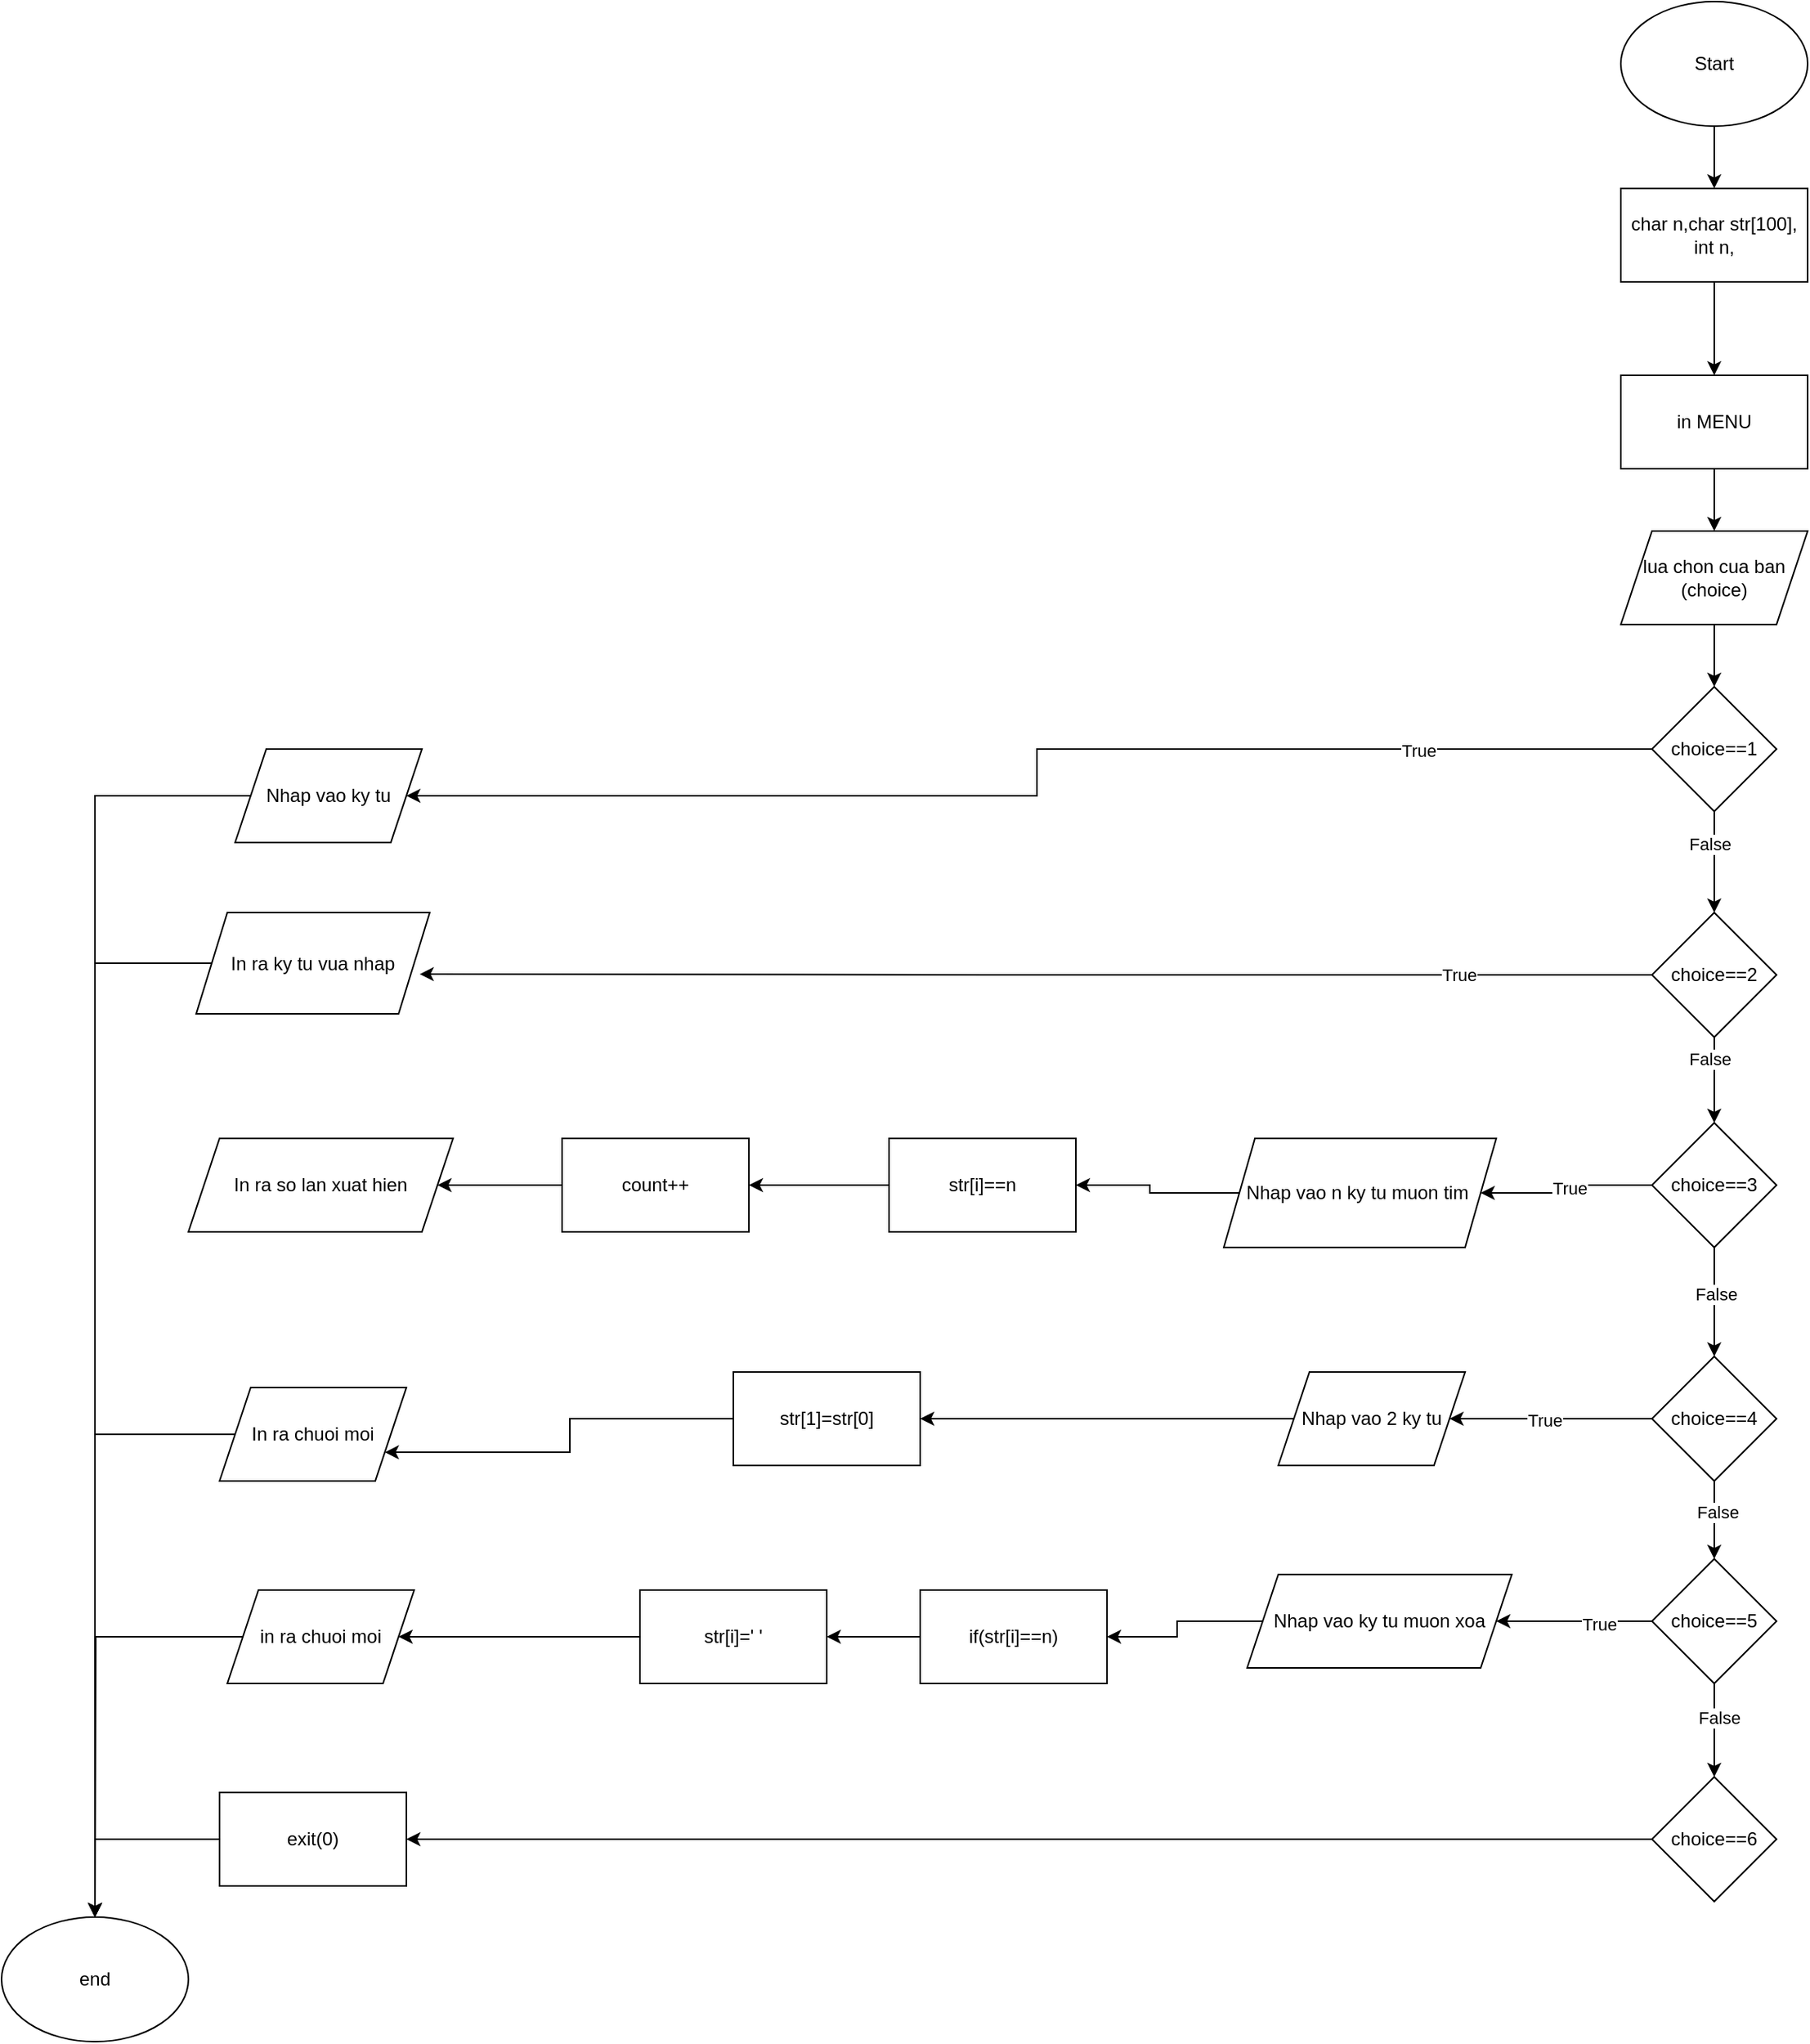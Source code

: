 <mxfile version="22.1.4" type="device">
  <diagram name="Trang-1" id="iB2ewFc1s3RFqtYNToW9">
    <mxGraphModel dx="1548" dy="737" grid="1" gridSize="10" guides="1" tooltips="1" connect="1" arrows="1" fold="1" page="1" pageScale="1" pageWidth="827" pageHeight="1169" math="0" shadow="0">
      <root>
        <mxCell id="0" />
        <mxCell id="1" parent="0" />
        <mxCell id="0EM678XlJGzF4DmeG_3O-46" style="edgeStyle=orthogonalEdgeStyle;rounded=0;orthogonalLoop=1;jettySize=auto;html=1;" edge="1" parent="1" source="0EM678XlJGzF4DmeG_3O-1" target="0EM678XlJGzF4DmeG_3O-2">
          <mxGeometry relative="1" as="geometry" />
        </mxCell>
        <mxCell id="0EM678XlJGzF4DmeG_3O-1" value="Start" style="ellipse;whiteSpace=wrap;html=1;" vertex="1" parent="1">
          <mxGeometry x="240" y="10" width="120" height="80" as="geometry" />
        </mxCell>
        <mxCell id="0EM678XlJGzF4DmeG_3O-47" style="edgeStyle=orthogonalEdgeStyle;rounded=0;orthogonalLoop=1;jettySize=auto;html=1;entryX=0.5;entryY=0;entryDx=0;entryDy=0;" edge="1" parent="1" source="0EM678XlJGzF4DmeG_3O-2" target="0EM678XlJGzF4DmeG_3O-3">
          <mxGeometry relative="1" as="geometry" />
        </mxCell>
        <mxCell id="0EM678XlJGzF4DmeG_3O-2" value="char n,char str[100],&lt;br&gt;int n," style="rounded=0;whiteSpace=wrap;html=1;" vertex="1" parent="1">
          <mxGeometry x="240" y="130" width="120" height="60" as="geometry" />
        </mxCell>
        <mxCell id="0EM678XlJGzF4DmeG_3O-48" style="edgeStyle=orthogonalEdgeStyle;rounded=0;orthogonalLoop=1;jettySize=auto;html=1;entryX=0.5;entryY=0;entryDx=0;entryDy=0;" edge="1" parent="1" source="0EM678XlJGzF4DmeG_3O-3" target="0EM678XlJGzF4DmeG_3O-5">
          <mxGeometry relative="1" as="geometry" />
        </mxCell>
        <mxCell id="0EM678XlJGzF4DmeG_3O-3" value="in MENU" style="rounded=0;whiteSpace=wrap;html=1;" vertex="1" parent="1">
          <mxGeometry x="240" y="250" width="120" height="60" as="geometry" />
        </mxCell>
        <mxCell id="0EM678XlJGzF4DmeG_3O-23" style="edgeStyle=orthogonalEdgeStyle;rounded=0;orthogonalLoop=1;jettySize=auto;html=1;entryX=1;entryY=0.5;entryDx=0;entryDy=0;" edge="1" parent="1" source="0EM678XlJGzF4DmeG_3O-4" target="0EM678XlJGzF4DmeG_3O-6">
          <mxGeometry relative="1" as="geometry" />
        </mxCell>
        <mxCell id="0EM678XlJGzF4DmeG_3O-50" value="True" style="edgeLabel;html=1;align=center;verticalAlign=middle;resizable=0;points=[];" vertex="1" connectable="0" parent="0EM678XlJGzF4DmeG_3O-23">
          <mxGeometry x="-0.639" y="1" relative="1" as="geometry">
            <mxPoint as="offset" />
          </mxGeometry>
        </mxCell>
        <mxCell id="0EM678XlJGzF4DmeG_3O-24" style="edgeStyle=orthogonalEdgeStyle;rounded=0;orthogonalLoop=1;jettySize=auto;html=1;entryX=0.5;entryY=0;entryDx=0;entryDy=0;" edge="1" parent="1" source="0EM678XlJGzF4DmeG_3O-4" target="0EM678XlJGzF4DmeG_3O-7">
          <mxGeometry relative="1" as="geometry" />
        </mxCell>
        <mxCell id="0EM678XlJGzF4DmeG_3O-51" value="False" style="edgeLabel;html=1;align=center;verticalAlign=middle;resizable=0;points=[];" vertex="1" connectable="0" parent="0EM678XlJGzF4DmeG_3O-24">
          <mxGeometry x="-0.369" y="-3" relative="1" as="geometry">
            <mxPoint as="offset" />
          </mxGeometry>
        </mxCell>
        <mxCell id="0EM678XlJGzF4DmeG_3O-4" value="choice==1" style="rhombus;whiteSpace=wrap;html=1;" vertex="1" parent="1">
          <mxGeometry x="260" y="450" width="80" height="80" as="geometry" />
        </mxCell>
        <mxCell id="0EM678XlJGzF4DmeG_3O-49" style="edgeStyle=orthogonalEdgeStyle;rounded=0;orthogonalLoop=1;jettySize=auto;html=1;entryX=0.5;entryY=0;entryDx=0;entryDy=0;" edge="1" parent="1" source="0EM678XlJGzF4DmeG_3O-5" target="0EM678XlJGzF4DmeG_3O-4">
          <mxGeometry relative="1" as="geometry" />
        </mxCell>
        <mxCell id="0EM678XlJGzF4DmeG_3O-5" value="lua chon cua ban (choice)" style="shape=parallelogram;perimeter=parallelogramPerimeter;whiteSpace=wrap;html=1;fixedSize=1;" vertex="1" parent="1">
          <mxGeometry x="240" y="350" width="120" height="60" as="geometry" />
        </mxCell>
        <mxCell id="0EM678XlJGzF4DmeG_3O-61" style="edgeStyle=orthogonalEdgeStyle;rounded=0;orthogonalLoop=1;jettySize=auto;html=1;" edge="1" parent="1" source="0EM678XlJGzF4DmeG_3O-6" target="0EM678XlJGzF4DmeG_3O-60">
          <mxGeometry relative="1" as="geometry" />
        </mxCell>
        <mxCell id="0EM678XlJGzF4DmeG_3O-6" value="Nhap vao ky tu" style="shape=parallelogram;perimeter=parallelogramPerimeter;whiteSpace=wrap;html=1;fixedSize=1;" vertex="1" parent="1">
          <mxGeometry x="-650" y="490" width="120" height="60" as="geometry" />
        </mxCell>
        <mxCell id="0EM678XlJGzF4DmeG_3O-26" style="edgeStyle=orthogonalEdgeStyle;rounded=0;orthogonalLoop=1;jettySize=auto;html=1;entryX=0.5;entryY=0;entryDx=0;entryDy=0;" edge="1" parent="1" source="0EM678XlJGzF4DmeG_3O-7" target="0EM678XlJGzF4DmeG_3O-9">
          <mxGeometry relative="1" as="geometry" />
        </mxCell>
        <mxCell id="0EM678XlJGzF4DmeG_3O-53" value="False" style="edgeLabel;html=1;align=center;verticalAlign=middle;resizable=0;points=[];" vertex="1" connectable="0" parent="0EM678XlJGzF4DmeG_3O-26">
          <mxGeometry x="-0.491" y="-3" relative="1" as="geometry">
            <mxPoint as="offset" />
          </mxGeometry>
        </mxCell>
        <mxCell id="0EM678XlJGzF4DmeG_3O-7" value="choice==2" style="rhombus;whiteSpace=wrap;html=1;" vertex="1" parent="1">
          <mxGeometry x="260" y="595" width="80" height="80" as="geometry" />
        </mxCell>
        <mxCell id="0EM678XlJGzF4DmeG_3O-62" style="edgeStyle=orthogonalEdgeStyle;rounded=0;orthogonalLoop=1;jettySize=auto;html=1;entryX=0.5;entryY=0;entryDx=0;entryDy=0;" edge="1" parent="1" source="0EM678XlJGzF4DmeG_3O-8" target="0EM678XlJGzF4DmeG_3O-60">
          <mxGeometry relative="1" as="geometry" />
        </mxCell>
        <mxCell id="0EM678XlJGzF4DmeG_3O-8" value="In ra ky tu vua nhap" style="shape=parallelogram;perimeter=parallelogramPerimeter;whiteSpace=wrap;html=1;fixedSize=1;" vertex="1" parent="1">
          <mxGeometry x="-675" y="595" width="150" height="65" as="geometry" />
        </mxCell>
        <mxCell id="0EM678XlJGzF4DmeG_3O-27" style="edgeStyle=orthogonalEdgeStyle;rounded=0;orthogonalLoop=1;jettySize=auto;html=1;entryX=1;entryY=0.5;entryDx=0;entryDy=0;" edge="1" parent="1" source="0EM678XlJGzF4DmeG_3O-9" target="0EM678XlJGzF4DmeG_3O-10">
          <mxGeometry relative="1" as="geometry" />
        </mxCell>
        <mxCell id="0EM678XlJGzF4DmeG_3O-55" value="True" style="edgeLabel;html=1;align=center;verticalAlign=middle;resizable=0;points=[];" vertex="1" connectable="0" parent="0EM678XlJGzF4DmeG_3O-27">
          <mxGeometry x="0.009" y="-3" relative="1" as="geometry">
            <mxPoint as="offset" />
          </mxGeometry>
        </mxCell>
        <mxCell id="0EM678XlJGzF4DmeG_3O-31" style="edgeStyle=orthogonalEdgeStyle;rounded=0;orthogonalLoop=1;jettySize=auto;html=1;entryX=0.5;entryY=0;entryDx=0;entryDy=0;" edge="1" parent="1" source="0EM678XlJGzF4DmeG_3O-9" target="0EM678XlJGzF4DmeG_3O-14">
          <mxGeometry relative="1" as="geometry" />
        </mxCell>
        <mxCell id="0EM678XlJGzF4DmeG_3O-54" value="False" style="edgeLabel;html=1;align=center;verticalAlign=middle;resizable=0;points=[];" vertex="1" connectable="0" parent="0EM678XlJGzF4DmeG_3O-31">
          <mxGeometry x="-0.143" y="1" relative="1" as="geometry">
            <mxPoint as="offset" />
          </mxGeometry>
        </mxCell>
        <mxCell id="0EM678XlJGzF4DmeG_3O-9" value="choice==3" style="rhombus;whiteSpace=wrap;html=1;" vertex="1" parent="1">
          <mxGeometry x="260" y="730" width="80" height="80" as="geometry" />
        </mxCell>
        <mxCell id="0EM678XlJGzF4DmeG_3O-28" style="edgeStyle=orthogonalEdgeStyle;rounded=0;orthogonalLoop=1;jettySize=auto;html=1;" edge="1" parent="1" source="0EM678XlJGzF4DmeG_3O-10" target="0EM678XlJGzF4DmeG_3O-11">
          <mxGeometry relative="1" as="geometry">
            <mxPoint x="-100" y="775" as="targetPoint" />
          </mxGeometry>
        </mxCell>
        <mxCell id="0EM678XlJGzF4DmeG_3O-10" value="Nhap vao n ky tu muon tim&amp;nbsp;" style="shape=parallelogram;perimeter=parallelogramPerimeter;whiteSpace=wrap;html=1;fixedSize=1;" vertex="1" parent="1">
          <mxGeometry x="-15" y="740" width="175" height="70" as="geometry" />
        </mxCell>
        <mxCell id="0EM678XlJGzF4DmeG_3O-29" style="edgeStyle=orthogonalEdgeStyle;rounded=0;orthogonalLoop=1;jettySize=auto;html=1;entryX=1;entryY=0.5;entryDx=0;entryDy=0;" edge="1" parent="1" source="0EM678XlJGzF4DmeG_3O-11" target="0EM678XlJGzF4DmeG_3O-12">
          <mxGeometry relative="1" as="geometry" />
        </mxCell>
        <mxCell id="0EM678XlJGzF4DmeG_3O-11" value="str[i]==n" style="rounded=0;whiteSpace=wrap;html=1;" vertex="1" parent="1">
          <mxGeometry x="-230" y="740" width="120" height="60" as="geometry" />
        </mxCell>
        <mxCell id="0EM678XlJGzF4DmeG_3O-30" style="edgeStyle=orthogonalEdgeStyle;rounded=0;orthogonalLoop=1;jettySize=auto;html=1;" edge="1" parent="1" source="0EM678XlJGzF4DmeG_3O-12" target="0EM678XlJGzF4DmeG_3O-13">
          <mxGeometry relative="1" as="geometry" />
        </mxCell>
        <mxCell id="0EM678XlJGzF4DmeG_3O-12" value="count++" style="rounded=0;whiteSpace=wrap;html=1;" vertex="1" parent="1">
          <mxGeometry x="-440" y="740" width="120" height="60" as="geometry" />
        </mxCell>
        <mxCell id="0EM678XlJGzF4DmeG_3O-13" value="In ra so lan xuat hien" style="shape=parallelogram;perimeter=parallelogramPerimeter;whiteSpace=wrap;html=1;fixedSize=1;" vertex="1" parent="1">
          <mxGeometry x="-680" y="740" width="170" height="60" as="geometry" />
        </mxCell>
        <mxCell id="0EM678XlJGzF4DmeG_3O-32" style="edgeStyle=orthogonalEdgeStyle;rounded=0;orthogonalLoop=1;jettySize=auto;html=1;entryX=1;entryY=0.5;entryDx=0;entryDy=0;" edge="1" parent="1" source="0EM678XlJGzF4DmeG_3O-14" target="0EM678XlJGzF4DmeG_3O-15">
          <mxGeometry relative="1" as="geometry" />
        </mxCell>
        <mxCell id="0EM678XlJGzF4DmeG_3O-57" value="True" style="edgeLabel;html=1;align=center;verticalAlign=middle;resizable=0;points=[];" vertex="1" connectable="0" parent="0EM678XlJGzF4DmeG_3O-32">
          <mxGeometry x="0.061" y="1" relative="1" as="geometry">
            <mxPoint as="offset" />
          </mxGeometry>
        </mxCell>
        <mxCell id="0EM678XlJGzF4DmeG_3O-33" style="edgeStyle=orthogonalEdgeStyle;rounded=0;orthogonalLoop=1;jettySize=auto;html=1;entryX=0.5;entryY=0;entryDx=0;entryDy=0;" edge="1" parent="1" source="0EM678XlJGzF4DmeG_3O-14" target="0EM678XlJGzF4DmeG_3O-18">
          <mxGeometry relative="1" as="geometry" />
        </mxCell>
        <mxCell id="0EM678XlJGzF4DmeG_3O-56" value="False" style="edgeLabel;html=1;align=center;verticalAlign=middle;resizable=0;points=[];" vertex="1" connectable="0" parent="0EM678XlJGzF4DmeG_3O-33">
          <mxGeometry x="-0.22" y="2" relative="1" as="geometry">
            <mxPoint as="offset" />
          </mxGeometry>
        </mxCell>
        <mxCell id="0EM678XlJGzF4DmeG_3O-14" value="choice==4" style="rhombus;whiteSpace=wrap;html=1;" vertex="1" parent="1">
          <mxGeometry x="260" y="880" width="80" height="80" as="geometry" />
        </mxCell>
        <mxCell id="0EM678XlJGzF4DmeG_3O-35" style="edgeStyle=orthogonalEdgeStyle;rounded=0;orthogonalLoop=1;jettySize=auto;html=1;entryX=1;entryY=0.5;entryDx=0;entryDy=0;" edge="1" parent="1" source="0EM678XlJGzF4DmeG_3O-15" target="0EM678XlJGzF4DmeG_3O-16">
          <mxGeometry relative="1" as="geometry" />
        </mxCell>
        <mxCell id="0EM678XlJGzF4DmeG_3O-15" value="Nhap vao 2 ky tu" style="shape=parallelogram;perimeter=parallelogramPerimeter;whiteSpace=wrap;html=1;fixedSize=1;" vertex="1" parent="1">
          <mxGeometry x="20" y="890" width="120" height="60" as="geometry" />
        </mxCell>
        <mxCell id="0EM678XlJGzF4DmeG_3O-39" style="edgeStyle=orthogonalEdgeStyle;rounded=0;orthogonalLoop=1;jettySize=auto;html=1;entryX=1;entryY=0.75;entryDx=0;entryDy=0;" edge="1" parent="1" source="0EM678XlJGzF4DmeG_3O-16" target="0EM678XlJGzF4DmeG_3O-17">
          <mxGeometry relative="1" as="geometry" />
        </mxCell>
        <mxCell id="0EM678XlJGzF4DmeG_3O-16" value="str[1]=str[0]" style="rounded=0;whiteSpace=wrap;html=1;" vertex="1" parent="1">
          <mxGeometry x="-330" y="890" width="120" height="60" as="geometry" />
        </mxCell>
        <mxCell id="0EM678XlJGzF4DmeG_3O-63" style="edgeStyle=orthogonalEdgeStyle;rounded=0;orthogonalLoop=1;jettySize=auto;html=1;entryX=0.5;entryY=0;entryDx=0;entryDy=0;" edge="1" parent="1" source="0EM678XlJGzF4DmeG_3O-17" target="0EM678XlJGzF4DmeG_3O-60">
          <mxGeometry relative="1" as="geometry">
            <mxPoint x="-740" y="1230" as="targetPoint" />
          </mxGeometry>
        </mxCell>
        <mxCell id="0EM678XlJGzF4DmeG_3O-17" value="In ra chuoi moi" style="shape=parallelogram;perimeter=parallelogramPerimeter;whiteSpace=wrap;html=1;fixedSize=1;" vertex="1" parent="1">
          <mxGeometry x="-660" y="900" width="120" height="60" as="geometry" />
        </mxCell>
        <mxCell id="0EM678XlJGzF4DmeG_3O-34" style="edgeStyle=orthogonalEdgeStyle;rounded=0;orthogonalLoop=1;jettySize=auto;html=1;entryX=1;entryY=0.5;entryDx=0;entryDy=0;" edge="1" parent="1" source="0EM678XlJGzF4DmeG_3O-18" target="0EM678XlJGzF4DmeG_3O-19">
          <mxGeometry relative="1" as="geometry" />
        </mxCell>
        <mxCell id="0EM678XlJGzF4DmeG_3O-58" value="True" style="edgeLabel;html=1;align=center;verticalAlign=middle;resizable=0;points=[];" vertex="1" connectable="0" parent="0EM678XlJGzF4DmeG_3O-34">
          <mxGeometry x="-0.32" y="2" relative="1" as="geometry">
            <mxPoint as="offset" />
          </mxGeometry>
        </mxCell>
        <mxCell id="0EM678XlJGzF4DmeG_3O-43" style="edgeStyle=orthogonalEdgeStyle;rounded=0;orthogonalLoop=1;jettySize=auto;html=1;entryX=0.5;entryY=0;entryDx=0;entryDy=0;" edge="1" parent="1" source="0EM678XlJGzF4DmeG_3O-18" target="0EM678XlJGzF4DmeG_3O-40">
          <mxGeometry relative="1" as="geometry" />
        </mxCell>
        <mxCell id="0EM678XlJGzF4DmeG_3O-59" value="False" style="edgeLabel;html=1;align=center;verticalAlign=middle;resizable=0;points=[];" vertex="1" connectable="0" parent="0EM678XlJGzF4DmeG_3O-43">
          <mxGeometry x="-0.283" y="3" relative="1" as="geometry">
            <mxPoint as="offset" />
          </mxGeometry>
        </mxCell>
        <mxCell id="0EM678XlJGzF4DmeG_3O-18" value="choice==5" style="rhombus;whiteSpace=wrap;html=1;" vertex="1" parent="1">
          <mxGeometry x="260" y="1010" width="80" height="80" as="geometry" />
        </mxCell>
        <mxCell id="0EM678XlJGzF4DmeG_3O-36" style="edgeStyle=orthogonalEdgeStyle;rounded=0;orthogonalLoop=1;jettySize=auto;html=1;entryX=1;entryY=0.5;entryDx=0;entryDy=0;" edge="1" parent="1" source="0EM678XlJGzF4DmeG_3O-19" target="0EM678XlJGzF4DmeG_3O-20">
          <mxGeometry relative="1" as="geometry" />
        </mxCell>
        <mxCell id="0EM678XlJGzF4DmeG_3O-19" value="Nhap vao ky tu muon xoa" style="shape=parallelogram;perimeter=parallelogramPerimeter;whiteSpace=wrap;html=1;fixedSize=1;" vertex="1" parent="1">
          <mxGeometry y="1020" width="170" height="60" as="geometry" />
        </mxCell>
        <mxCell id="0EM678XlJGzF4DmeG_3O-37" style="edgeStyle=orthogonalEdgeStyle;rounded=0;orthogonalLoop=1;jettySize=auto;html=1;entryX=1;entryY=0.5;entryDx=0;entryDy=0;" edge="1" parent="1" source="0EM678XlJGzF4DmeG_3O-20" target="0EM678XlJGzF4DmeG_3O-21">
          <mxGeometry relative="1" as="geometry" />
        </mxCell>
        <mxCell id="0EM678XlJGzF4DmeG_3O-20" value="if(str[i]==n)" style="rounded=0;whiteSpace=wrap;html=1;" vertex="1" parent="1">
          <mxGeometry x="-210" y="1030" width="120" height="60" as="geometry" />
        </mxCell>
        <mxCell id="0EM678XlJGzF4DmeG_3O-38" style="edgeStyle=orthogonalEdgeStyle;rounded=0;orthogonalLoop=1;jettySize=auto;html=1;entryX=1;entryY=0.5;entryDx=0;entryDy=0;" edge="1" parent="1" source="0EM678XlJGzF4DmeG_3O-21" target="0EM678XlJGzF4DmeG_3O-22">
          <mxGeometry relative="1" as="geometry" />
        </mxCell>
        <mxCell id="0EM678XlJGzF4DmeG_3O-21" value="str[i]=&#39; &#39;" style="rounded=0;whiteSpace=wrap;html=1;" vertex="1" parent="1">
          <mxGeometry x="-390" y="1030" width="120" height="60" as="geometry" />
        </mxCell>
        <mxCell id="0EM678XlJGzF4DmeG_3O-64" style="edgeStyle=orthogonalEdgeStyle;rounded=0;orthogonalLoop=1;jettySize=auto;html=1;" edge="1" parent="1" source="0EM678XlJGzF4DmeG_3O-22">
          <mxGeometry relative="1" as="geometry">
            <mxPoint x="-740" y="1240" as="targetPoint" />
          </mxGeometry>
        </mxCell>
        <mxCell id="0EM678XlJGzF4DmeG_3O-22" value="in ra chuoi moi" style="shape=parallelogram;perimeter=parallelogramPerimeter;whiteSpace=wrap;html=1;fixedSize=1;" vertex="1" parent="1">
          <mxGeometry x="-655" y="1030" width="120" height="60" as="geometry" />
        </mxCell>
        <mxCell id="0EM678XlJGzF4DmeG_3O-25" style="edgeStyle=orthogonalEdgeStyle;rounded=0;orthogonalLoop=1;jettySize=auto;html=1;entryX=0.957;entryY=0.608;entryDx=0;entryDy=0;entryPerimeter=0;" edge="1" parent="1" source="0EM678XlJGzF4DmeG_3O-7" target="0EM678XlJGzF4DmeG_3O-8">
          <mxGeometry relative="1" as="geometry" />
        </mxCell>
        <mxCell id="0EM678XlJGzF4DmeG_3O-52" value="True" style="edgeLabel;html=1;align=center;verticalAlign=middle;resizable=0;points=[];" vertex="1" connectable="0" parent="0EM678XlJGzF4DmeG_3O-25">
          <mxGeometry x="-0.685" relative="1" as="geometry">
            <mxPoint as="offset" />
          </mxGeometry>
        </mxCell>
        <mxCell id="0EM678XlJGzF4DmeG_3O-45" style="edgeStyle=orthogonalEdgeStyle;rounded=0;orthogonalLoop=1;jettySize=auto;html=1;entryX=1;entryY=0.5;entryDx=0;entryDy=0;" edge="1" parent="1" source="0EM678XlJGzF4DmeG_3O-40" target="0EM678XlJGzF4DmeG_3O-41">
          <mxGeometry relative="1" as="geometry" />
        </mxCell>
        <mxCell id="0EM678XlJGzF4DmeG_3O-40" value="choice==6" style="rhombus;whiteSpace=wrap;html=1;" vertex="1" parent="1">
          <mxGeometry x="260" y="1150" width="80" height="80" as="geometry" />
        </mxCell>
        <mxCell id="0EM678XlJGzF4DmeG_3O-65" style="edgeStyle=orthogonalEdgeStyle;rounded=0;orthogonalLoop=1;jettySize=auto;html=1;entryX=0.5;entryY=0;entryDx=0;entryDy=0;" edge="1" parent="1" source="0EM678XlJGzF4DmeG_3O-41" target="0EM678XlJGzF4DmeG_3O-60">
          <mxGeometry relative="1" as="geometry" />
        </mxCell>
        <mxCell id="0EM678XlJGzF4DmeG_3O-41" value="exit(0)" style="rounded=0;whiteSpace=wrap;html=1;" vertex="1" parent="1">
          <mxGeometry x="-660" y="1160" width="120" height="60" as="geometry" />
        </mxCell>
        <mxCell id="0EM678XlJGzF4DmeG_3O-60" value="end" style="ellipse;whiteSpace=wrap;html=1;" vertex="1" parent="1">
          <mxGeometry x="-800" y="1240" width="120" height="80" as="geometry" />
        </mxCell>
      </root>
    </mxGraphModel>
  </diagram>
</mxfile>
